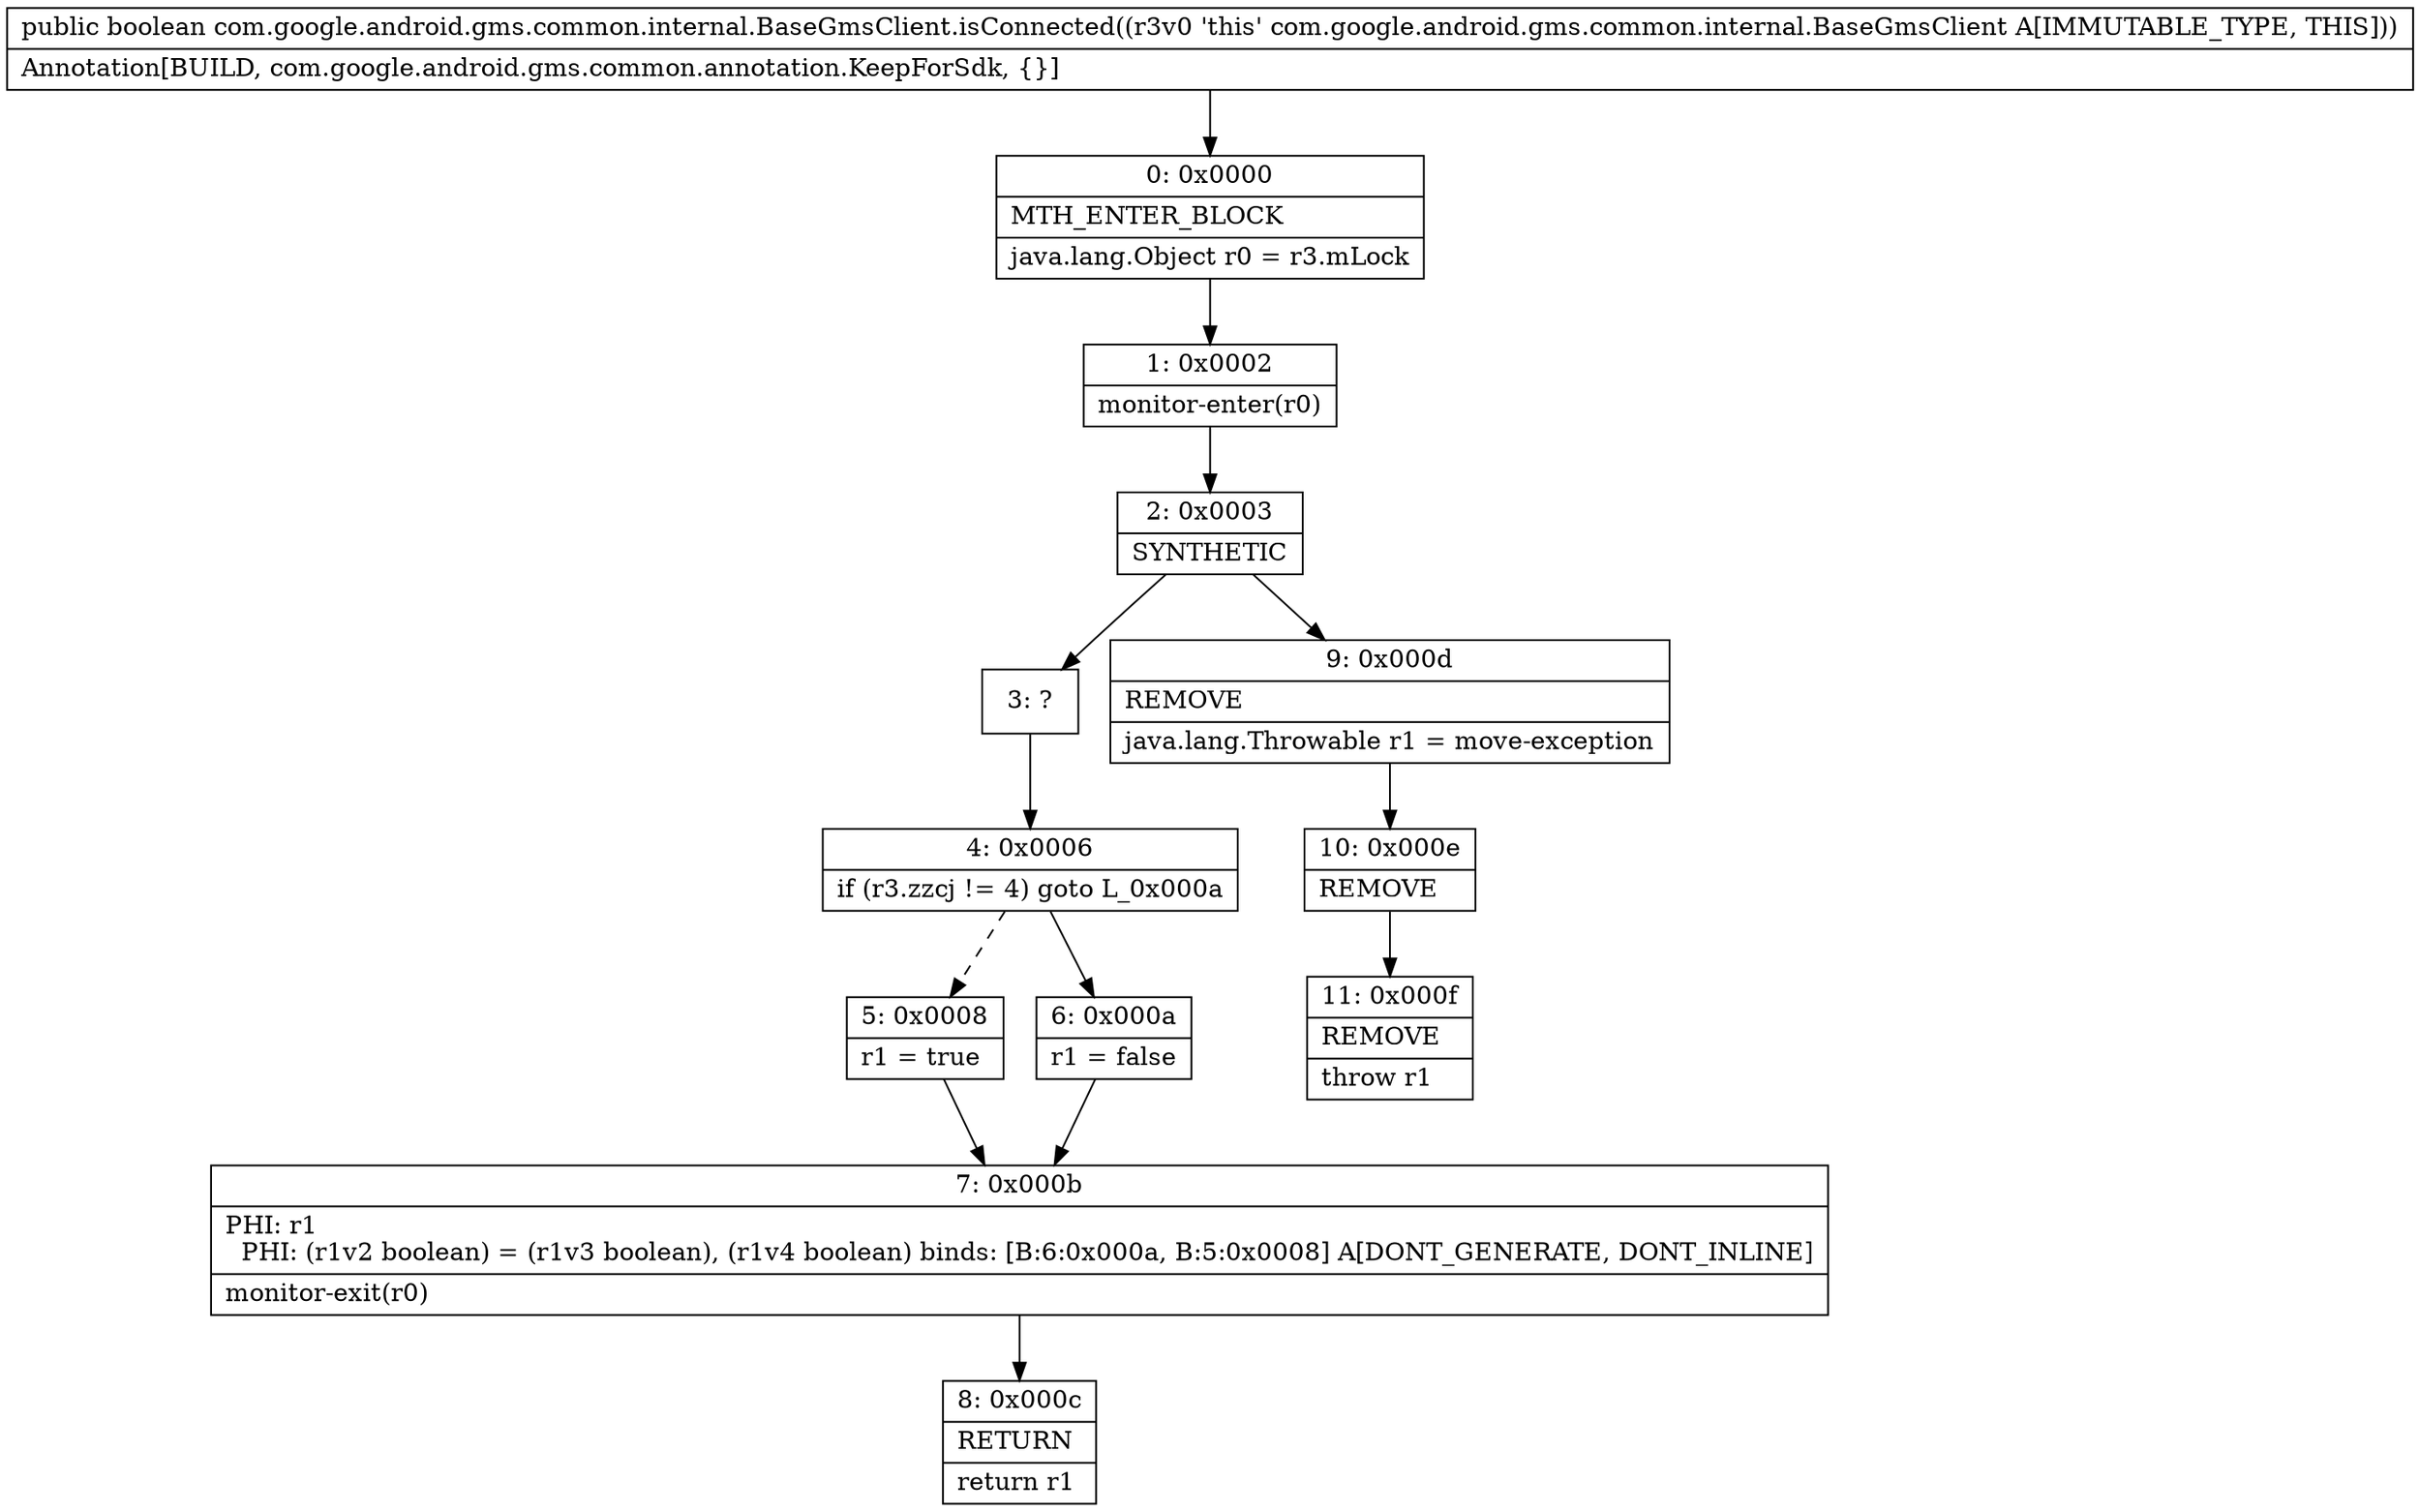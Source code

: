 digraph "CFG forcom.google.android.gms.common.internal.BaseGmsClient.isConnected()Z" {
Node_0 [shape=record,label="{0\:\ 0x0000|MTH_ENTER_BLOCK\l|java.lang.Object r0 = r3.mLock\l}"];
Node_1 [shape=record,label="{1\:\ 0x0002|monitor\-enter(r0)\l}"];
Node_2 [shape=record,label="{2\:\ 0x0003|SYNTHETIC\l}"];
Node_3 [shape=record,label="{3\:\ ?}"];
Node_4 [shape=record,label="{4\:\ 0x0006|if (r3.zzcj != 4) goto L_0x000a\l}"];
Node_5 [shape=record,label="{5\:\ 0x0008|r1 = true\l}"];
Node_6 [shape=record,label="{6\:\ 0x000a|r1 = false\l}"];
Node_7 [shape=record,label="{7\:\ 0x000b|PHI: r1 \l  PHI: (r1v2 boolean) = (r1v3 boolean), (r1v4 boolean) binds: [B:6:0x000a, B:5:0x0008] A[DONT_GENERATE, DONT_INLINE]\l|monitor\-exit(r0)\l}"];
Node_8 [shape=record,label="{8\:\ 0x000c|RETURN\l|return r1\l}"];
Node_9 [shape=record,label="{9\:\ 0x000d|REMOVE\l|java.lang.Throwable r1 = move\-exception\l}"];
Node_10 [shape=record,label="{10\:\ 0x000e|REMOVE\l}"];
Node_11 [shape=record,label="{11\:\ 0x000f|REMOVE\l|throw r1\l}"];
MethodNode[shape=record,label="{public boolean com.google.android.gms.common.internal.BaseGmsClient.isConnected((r3v0 'this' com.google.android.gms.common.internal.BaseGmsClient A[IMMUTABLE_TYPE, THIS]))  | Annotation[BUILD, com.google.android.gms.common.annotation.KeepForSdk, \{\}]\l}"];
MethodNode -> Node_0;
Node_0 -> Node_1;
Node_1 -> Node_2;
Node_2 -> Node_3;
Node_2 -> Node_9;
Node_3 -> Node_4;
Node_4 -> Node_5[style=dashed];
Node_4 -> Node_6;
Node_5 -> Node_7;
Node_6 -> Node_7;
Node_7 -> Node_8;
Node_9 -> Node_10;
Node_10 -> Node_11;
}

